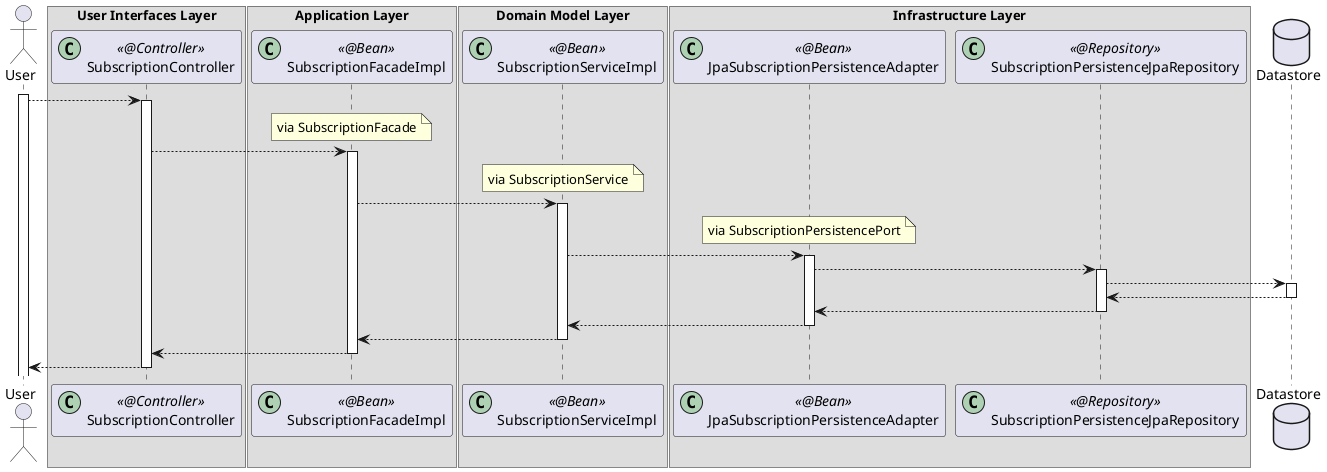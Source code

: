 @startuml

actor User
box User Interfaces Layer
participant SubscriptionController << (C,#ADD1B2) @Controller >>
end box
box Application Layer
participant SubscriptionFacadeImpl << (C,#ADD1B2) @Bean >>
end box
box Domain Model Layer
participant SubscriptionServiceImpl << (C,#ADD1B2) @Bean >>
end box
box Infrastructure Layer
participant JpaSubscriptionPersistenceAdapter << (C,#ADD1B2) @Bean >>
participant SubscriptionPersistenceJpaRepository << (C,#ADD1B2) @Repository >>
end box
database Datastore

activate User

User --> SubscriptionController
activate SubscriptionController

note over SubscriptionFacadeImpl: via SubscriptionFacade

SubscriptionController --> SubscriptionFacadeImpl
activate SubscriptionFacadeImpl

note over SubscriptionServiceImpl: via SubscriptionService

SubscriptionFacadeImpl --> SubscriptionServiceImpl
activate SubscriptionServiceImpl

note over JpaSubscriptionPersistenceAdapter: via SubscriptionPersistencePort

SubscriptionServiceImpl --> JpaSubscriptionPersistenceAdapter
activate JpaSubscriptionPersistenceAdapter

JpaSubscriptionPersistenceAdapter --> SubscriptionPersistenceJpaRepository
activate SubscriptionPersistenceJpaRepository

SubscriptionPersistenceJpaRepository --> Datastore
activate Datastore

Datastore --> SubscriptionPersistenceJpaRepository
deactivate Datastore

SubscriptionPersistenceJpaRepository --> JpaSubscriptionPersistenceAdapter
deactivate SubscriptionPersistenceJpaRepository

JpaSubscriptionPersistenceAdapter --> SubscriptionServiceImpl
deactivate JpaSubscriptionPersistenceAdapter

SubscriptionServiceImpl --> SubscriptionFacadeImpl
deactivate SubscriptionServiceImpl

SubscriptionFacadeImpl --> SubscriptionController
deactivate SubscriptionFacadeImpl

SubscriptionController --> User
deactivate SubscriptionController

@enduml